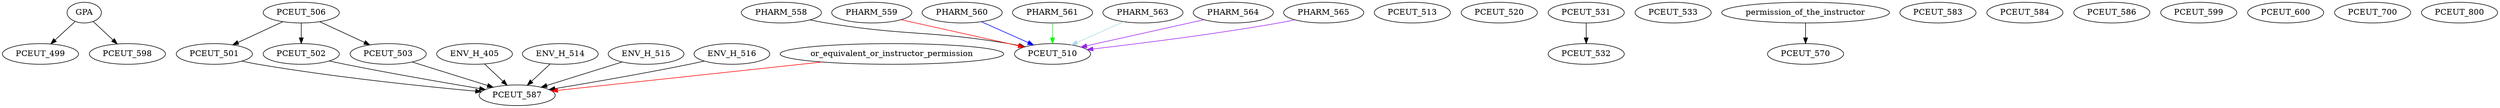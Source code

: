 digraph G {
    edge [color=black];
    GPA -> PCEUT_499;
    edge [color=black];
    PCEUT_506 -> PCEUT_501;
    edge [color=black];
    PCEUT_506 -> PCEUT_502;
    edge [color=black];
    PCEUT_506 -> PCEUT_503;
    PCEUT_506;
    edge [color=black];
    PHARM_558 -> PCEUT_510;
    edge [color=red];
    PHARM_559 -> PCEUT_510;
    edge [color=blue];
    PHARM_560 -> PCEUT_510;
    edge [color=green];
    PHARM_561 -> PCEUT_510;
    edge [color=lightblue];
    PHARM_563 -> PCEUT_510;
    edge [color=purple];
    PHARM_564 -> PCEUT_510;
    PHARM_565 -> PCEUT_510;
    PCEUT_513;
    PCEUT_520;
    PCEUT_531;
    edge [color=black];
    PCEUT_531 -> PCEUT_532;
    PCEUT_533;
    edge [color=black];
    permission_of_the_instructor -> PCEUT_570;
    PCEUT_583;
    PCEUT_584;
    PCEUT_586;
    edge [color=black];
    ENV_H_405 -> PCEUT_587;
    ENV_H_514 -> PCEUT_587;
    ENV_H_515 -> PCEUT_587;
    ENV_H_516 -> PCEUT_587;
    PCEUT_501 -> PCEUT_587;
    PCEUT_502 -> PCEUT_587;
    PCEUT_503 -> PCEUT_587;
    edge [color=red];
    or_equivalent_or_instructor_permission -> PCEUT_587;
    edge [color=black];
    GPA -> PCEUT_598;
    PCEUT_599;
    PCEUT_600;
    PCEUT_700;
    PCEUT_800;
}
